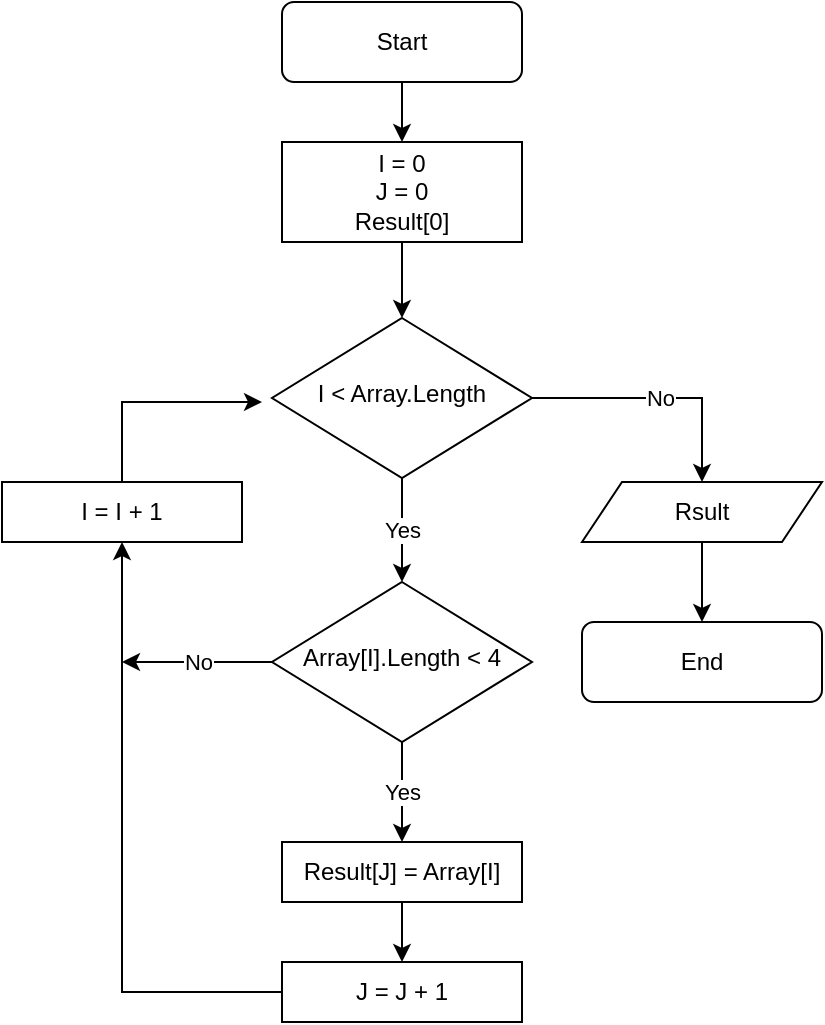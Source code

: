 <mxfile version="20.3.2" type="device"><diagram id="C5RBs43oDa-KdzZeNtuy" name="Page-1"><mxGraphModel dx="1037" dy="580" grid="1" gridSize="10" guides="1" tooltips="1" connect="1" arrows="1" fold="1" page="1" pageScale="1" pageWidth="827" pageHeight="1169" math="0" shadow="0"><root><mxCell id="WIyWlLk6GJQsqaUBKTNV-0"/><mxCell id="WIyWlLk6GJQsqaUBKTNV-1" parent="WIyWlLk6GJQsqaUBKTNV-0"/><mxCell id="PiwGJ3Ba7I6I4WJkDI3Z-5" style="edgeStyle=orthogonalEdgeStyle;rounded=0;orthogonalLoop=1;jettySize=auto;html=1;entryX=0.5;entryY=0;entryDx=0;entryDy=0;" edge="1" parent="WIyWlLk6GJQsqaUBKTNV-1" source="WIyWlLk6GJQsqaUBKTNV-3" target="PiwGJ3Ba7I6I4WJkDI3Z-2"><mxGeometry relative="1" as="geometry"/></mxCell><mxCell id="WIyWlLk6GJQsqaUBKTNV-3" value="Start" style="rounded=1;whiteSpace=wrap;html=1;fontSize=12;glass=0;strokeWidth=1;shadow=0;" parent="WIyWlLk6GJQsqaUBKTNV-1" vertex="1"><mxGeometry x="320" y="80" width="120" height="40" as="geometry"/></mxCell><mxCell id="PiwGJ3Ba7I6I4WJkDI3Z-7" value="Yes" style="edgeStyle=orthogonalEdgeStyle;rounded=0;orthogonalLoop=1;jettySize=auto;html=1;" edge="1" parent="WIyWlLk6GJQsqaUBKTNV-1" source="WIyWlLk6GJQsqaUBKTNV-6" target="PiwGJ3Ba7I6I4WJkDI3Z-6"><mxGeometry relative="1" as="geometry"/></mxCell><mxCell id="PiwGJ3Ba7I6I4WJkDI3Z-23" value="No" style="edgeStyle=orthogonalEdgeStyle;rounded=0;orthogonalLoop=1;jettySize=auto;html=1;entryX=0.5;entryY=0;entryDx=0;entryDy=0;" edge="1" parent="WIyWlLk6GJQsqaUBKTNV-1" source="WIyWlLk6GJQsqaUBKTNV-6" target="PiwGJ3Ba7I6I4WJkDI3Z-21"><mxGeometry relative="1" as="geometry"/></mxCell><mxCell id="WIyWlLk6GJQsqaUBKTNV-6" value="I &amp;lt; Array.Length" style="rhombus;whiteSpace=wrap;html=1;shadow=0;fontFamily=Helvetica;fontSize=12;align=center;strokeWidth=1;spacing=6;spacingTop=-4;" parent="WIyWlLk6GJQsqaUBKTNV-1" vertex="1"><mxGeometry x="315" y="238" width="130" height="80" as="geometry"/></mxCell><mxCell id="WIyWlLk6GJQsqaUBKTNV-11" value="End" style="rounded=1;whiteSpace=wrap;html=1;fontSize=12;glass=0;strokeWidth=1;shadow=0;" parent="WIyWlLk6GJQsqaUBKTNV-1" vertex="1"><mxGeometry x="470" y="390" width="120" height="40" as="geometry"/></mxCell><mxCell id="PiwGJ3Ba7I6I4WJkDI3Z-4" style="edgeStyle=orthogonalEdgeStyle;rounded=0;orthogonalLoop=1;jettySize=auto;html=1;" edge="1" parent="WIyWlLk6GJQsqaUBKTNV-1" source="PiwGJ3Ba7I6I4WJkDI3Z-2" target="WIyWlLk6GJQsqaUBKTNV-6"><mxGeometry relative="1" as="geometry"/></mxCell><mxCell id="PiwGJ3Ba7I6I4WJkDI3Z-2" value="I = 0&lt;br&gt;J = 0&lt;br&gt;Result[0]" style="rounded=0;whiteSpace=wrap;html=1;" vertex="1" parent="WIyWlLk6GJQsqaUBKTNV-1"><mxGeometry x="320" y="150" width="120" height="50" as="geometry"/></mxCell><mxCell id="PiwGJ3Ba7I6I4WJkDI3Z-11" value="Yes" style="edgeStyle=orthogonalEdgeStyle;rounded=0;orthogonalLoop=1;jettySize=auto;html=1;entryX=0.5;entryY=0;entryDx=0;entryDy=0;" edge="1" parent="WIyWlLk6GJQsqaUBKTNV-1" source="PiwGJ3Ba7I6I4WJkDI3Z-6" target="PiwGJ3Ba7I6I4WJkDI3Z-8"><mxGeometry relative="1" as="geometry"/></mxCell><mxCell id="PiwGJ3Ba7I6I4WJkDI3Z-13" value="No" style="edgeStyle=orthogonalEdgeStyle;rounded=0;orthogonalLoop=1;jettySize=auto;html=1;" edge="1" parent="WIyWlLk6GJQsqaUBKTNV-1" source="PiwGJ3Ba7I6I4WJkDI3Z-6"><mxGeometry relative="1" as="geometry"><mxPoint x="240" y="410" as="targetPoint"/></mxGeometry></mxCell><mxCell id="PiwGJ3Ba7I6I4WJkDI3Z-6" value="Array[I].Length &amp;lt; 4" style="rhombus;whiteSpace=wrap;html=1;shadow=0;fontFamily=Helvetica;fontSize=12;align=center;strokeWidth=1;spacing=6;spacingTop=-4;" vertex="1" parent="WIyWlLk6GJQsqaUBKTNV-1"><mxGeometry x="315" y="370" width="130" height="80" as="geometry"/></mxCell><mxCell id="PiwGJ3Ba7I6I4WJkDI3Z-19" style="edgeStyle=orthogonalEdgeStyle;rounded=0;orthogonalLoop=1;jettySize=auto;html=1;entryX=0.5;entryY=0;entryDx=0;entryDy=0;" edge="1" parent="WIyWlLk6GJQsqaUBKTNV-1" source="PiwGJ3Ba7I6I4WJkDI3Z-8" target="PiwGJ3Ba7I6I4WJkDI3Z-18"><mxGeometry relative="1" as="geometry"/></mxCell><mxCell id="PiwGJ3Ba7I6I4WJkDI3Z-8" value="Result[J] = Array[I]" style="rounded=0;whiteSpace=wrap;html=1;" vertex="1" parent="WIyWlLk6GJQsqaUBKTNV-1"><mxGeometry x="320" y="500" width="120" height="30" as="geometry"/></mxCell><mxCell id="PiwGJ3Ba7I6I4WJkDI3Z-16" style="edgeStyle=orthogonalEdgeStyle;rounded=0;orthogonalLoop=1;jettySize=auto;html=1;" edge="1" parent="WIyWlLk6GJQsqaUBKTNV-1" source="PiwGJ3Ba7I6I4WJkDI3Z-14"><mxGeometry relative="1" as="geometry"><mxPoint x="310" y="280" as="targetPoint"/><Array as="points"><mxPoint x="240" y="280"/></Array></mxGeometry></mxCell><mxCell id="PiwGJ3Ba7I6I4WJkDI3Z-14" value="I = I + 1" style="rounded=0;whiteSpace=wrap;html=1;" vertex="1" parent="WIyWlLk6GJQsqaUBKTNV-1"><mxGeometry x="180" y="320" width="120" height="30" as="geometry"/></mxCell><mxCell id="PiwGJ3Ba7I6I4WJkDI3Z-20" style="edgeStyle=orthogonalEdgeStyle;rounded=0;orthogonalLoop=1;jettySize=auto;html=1;entryX=0.5;entryY=1;entryDx=0;entryDy=0;" edge="1" parent="WIyWlLk6GJQsqaUBKTNV-1" source="PiwGJ3Ba7I6I4WJkDI3Z-18" target="PiwGJ3Ba7I6I4WJkDI3Z-14"><mxGeometry relative="1" as="geometry"/></mxCell><mxCell id="PiwGJ3Ba7I6I4WJkDI3Z-18" value="J = J + 1" style="rounded=0;whiteSpace=wrap;html=1;" vertex="1" parent="WIyWlLk6GJQsqaUBKTNV-1"><mxGeometry x="320" y="560" width="120" height="30" as="geometry"/></mxCell><mxCell id="PiwGJ3Ba7I6I4WJkDI3Z-24" style="edgeStyle=orthogonalEdgeStyle;rounded=0;orthogonalLoop=1;jettySize=auto;html=1;entryX=0.5;entryY=0;entryDx=0;entryDy=0;" edge="1" parent="WIyWlLk6GJQsqaUBKTNV-1" source="PiwGJ3Ba7I6I4WJkDI3Z-21" target="WIyWlLk6GJQsqaUBKTNV-11"><mxGeometry relative="1" as="geometry"/></mxCell><mxCell id="PiwGJ3Ba7I6I4WJkDI3Z-21" value="Rsult" style="shape=parallelogram;perimeter=parallelogramPerimeter;whiteSpace=wrap;html=1;fixedSize=1;" vertex="1" parent="WIyWlLk6GJQsqaUBKTNV-1"><mxGeometry x="470" y="320" width="120" height="30" as="geometry"/></mxCell></root></mxGraphModel></diagram></mxfile>